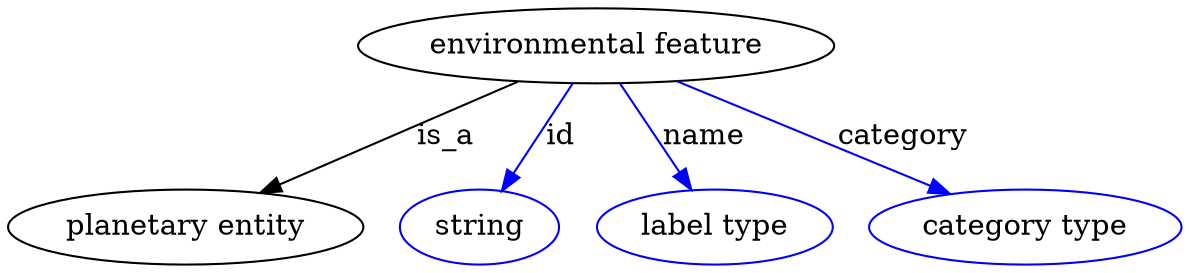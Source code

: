 digraph {
	graph [bb="0,0,454.14,123"];
	node [label="\N"];
	"environmental feature"	[height=0.5,
		label="environmental feature",
		pos="226.64,105",
		width=2.4734];
	"planetary entity"	[height=0.5,
		pos="65.644,18",
		width=1.8234];
	"environmental feature" -> "planetary entity"	[label=is_a,
		lp="167.64,61.5",
		pos="e,94.438,34.202 196.36,88.012 170.09,74.143 131.94,54.002 103.63,39.055"];
	id	[color=blue,
		height=0.5,
		label=string,
		pos="179.64,18",
		width=0.84854];
	"environmental feature" -> id	[color=blue,
		label=id,
		lp="212.14,61.5",
		pos="e,188.66,35.31 217.13,86.799 210.38,74.58 201.2,57.976 193.61,44.257",
		style=solid];
	name	[color=blue,
		height=0.5,
		label="label type",
		pos="273.64,18",
		width=1.2638];
	"environmental feature" -> name	[color=blue,
		label=name,
		lp="269.14,61.5",
		pos="e,264.31,35.885 236.16,86.799 242.82,74.738 251.86,58.403 259.38,44.79",
		style=solid];
	category	[color=blue,
		height=0.5,
		label="category type",
		pos="395.64,18",
		width=1.6249];
	"environmental feature" -> category	[color=blue,
		label=category,
		lp="345.14,61.5",
		pos="e,366.54,33.638 258.43,88.012 286.47,73.909 327.41,53.321 357.26,38.303",
		style=solid];
}
